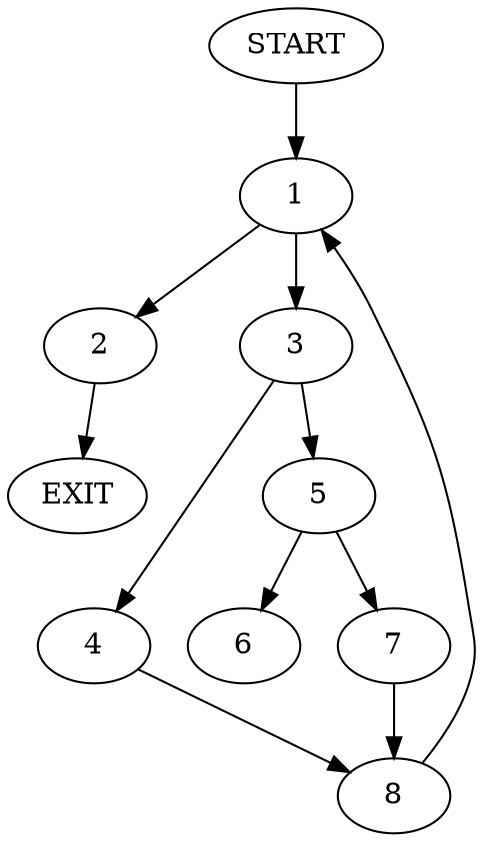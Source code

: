 digraph { 
0 [label="START"];
1;
2;
3;
4;
5;
6;
7;
8;
9[label="EXIT"];
0 -> 1;
1 -> 3;
1 -> 2;
2 -> 9;
3 -> 4;
3 -> 5;
4 -> 8;
5 -> 6;
5 -> 7;
7 -> 8;
8 -> 1;
}